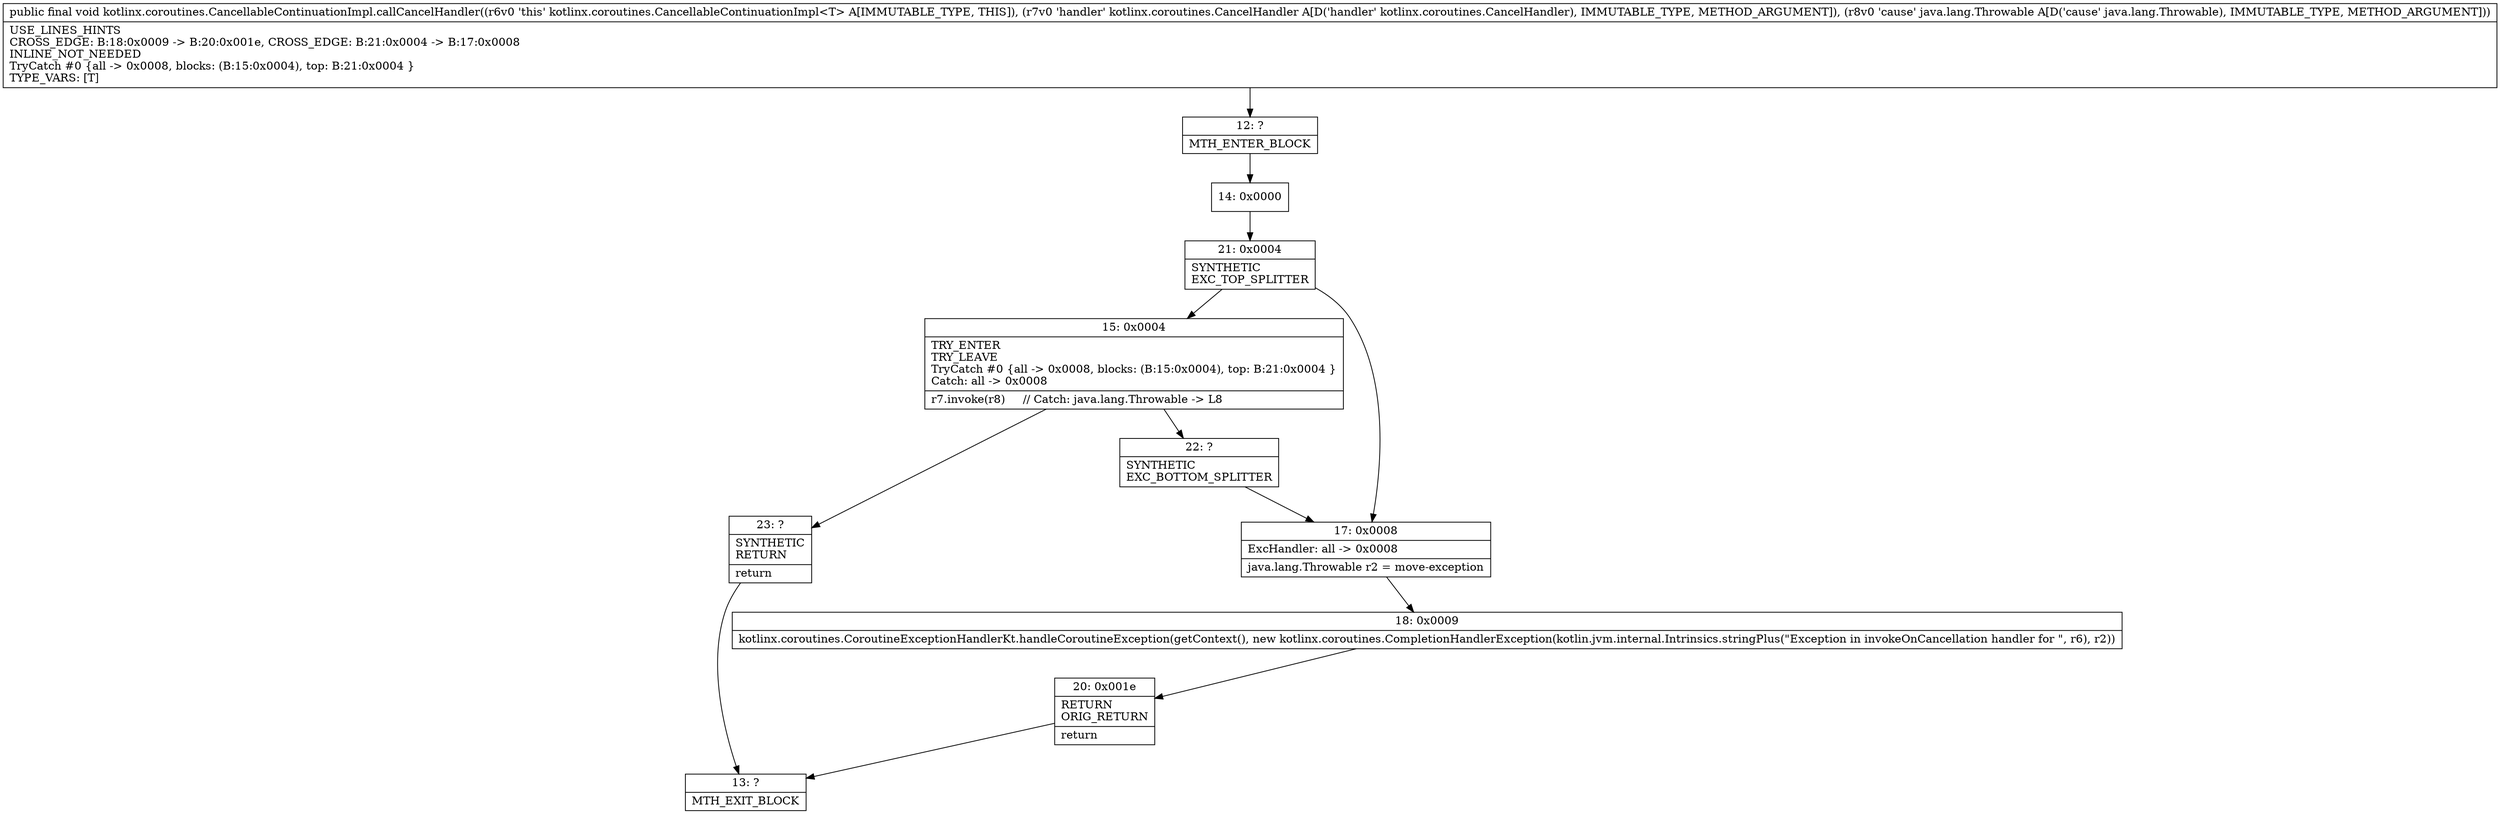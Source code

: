 digraph "CFG forkotlinx.coroutines.CancellableContinuationImpl.callCancelHandler(Lkotlinx\/coroutines\/CancelHandler;Ljava\/lang\/Throwable;)V" {
Node_12 [shape=record,label="{12\:\ ?|MTH_ENTER_BLOCK\l}"];
Node_14 [shape=record,label="{14\:\ 0x0000}"];
Node_21 [shape=record,label="{21\:\ 0x0004|SYNTHETIC\lEXC_TOP_SPLITTER\l}"];
Node_15 [shape=record,label="{15\:\ 0x0004|TRY_ENTER\lTRY_LEAVE\lTryCatch #0 \{all \-\> 0x0008, blocks: (B:15:0x0004), top: B:21:0x0004 \}\lCatch: all \-\> 0x0008\l|r7.invoke(r8)     \/\/ Catch: java.lang.Throwable \-\> L8\l}"];
Node_22 [shape=record,label="{22\:\ ?|SYNTHETIC\lEXC_BOTTOM_SPLITTER\l}"];
Node_23 [shape=record,label="{23\:\ ?|SYNTHETIC\lRETURN\l|return\l}"];
Node_13 [shape=record,label="{13\:\ ?|MTH_EXIT_BLOCK\l}"];
Node_17 [shape=record,label="{17\:\ 0x0008|ExcHandler: all \-\> 0x0008\l|java.lang.Throwable r2 = move\-exception\l}"];
Node_18 [shape=record,label="{18\:\ 0x0009|kotlinx.coroutines.CoroutineExceptionHandlerKt.handleCoroutineException(getContext(), new kotlinx.coroutines.CompletionHandlerException(kotlin.jvm.internal.Intrinsics.stringPlus(\"Exception in invokeOnCancellation handler for \", r6), r2))\l}"];
Node_20 [shape=record,label="{20\:\ 0x001e|RETURN\lORIG_RETURN\l|return\l}"];
MethodNode[shape=record,label="{public final void kotlinx.coroutines.CancellableContinuationImpl.callCancelHandler((r6v0 'this' kotlinx.coroutines.CancellableContinuationImpl\<T\> A[IMMUTABLE_TYPE, THIS]), (r7v0 'handler' kotlinx.coroutines.CancelHandler A[D('handler' kotlinx.coroutines.CancelHandler), IMMUTABLE_TYPE, METHOD_ARGUMENT]), (r8v0 'cause' java.lang.Throwable A[D('cause' java.lang.Throwable), IMMUTABLE_TYPE, METHOD_ARGUMENT]))  | USE_LINES_HINTS\lCROSS_EDGE: B:18:0x0009 \-\> B:20:0x001e, CROSS_EDGE: B:21:0x0004 \-\> B:17:0x0008\lINLINE_NOT_NEEDED\lTryCatch #0 \{all \-\> 0x0008, blocks: (B:15:0x0004), top: B:21:0x0004 \}\lTYPE_VARS: [T]\l}"];
MethodNode -> Node_12;Node_12 -> Node_14;
Node_14 -> Node_21;
Node_21 -> Node_15;
Node_21 -> Node_17;
Node_15 -> Node_22;
Node_15 -> Node_23;
Node_22 -> Node_17;
Node_23 -> Node_13;
Node_17 -> Node_18;
Node_18 -> Node_20;
Node_20 -> Node_13;
}

